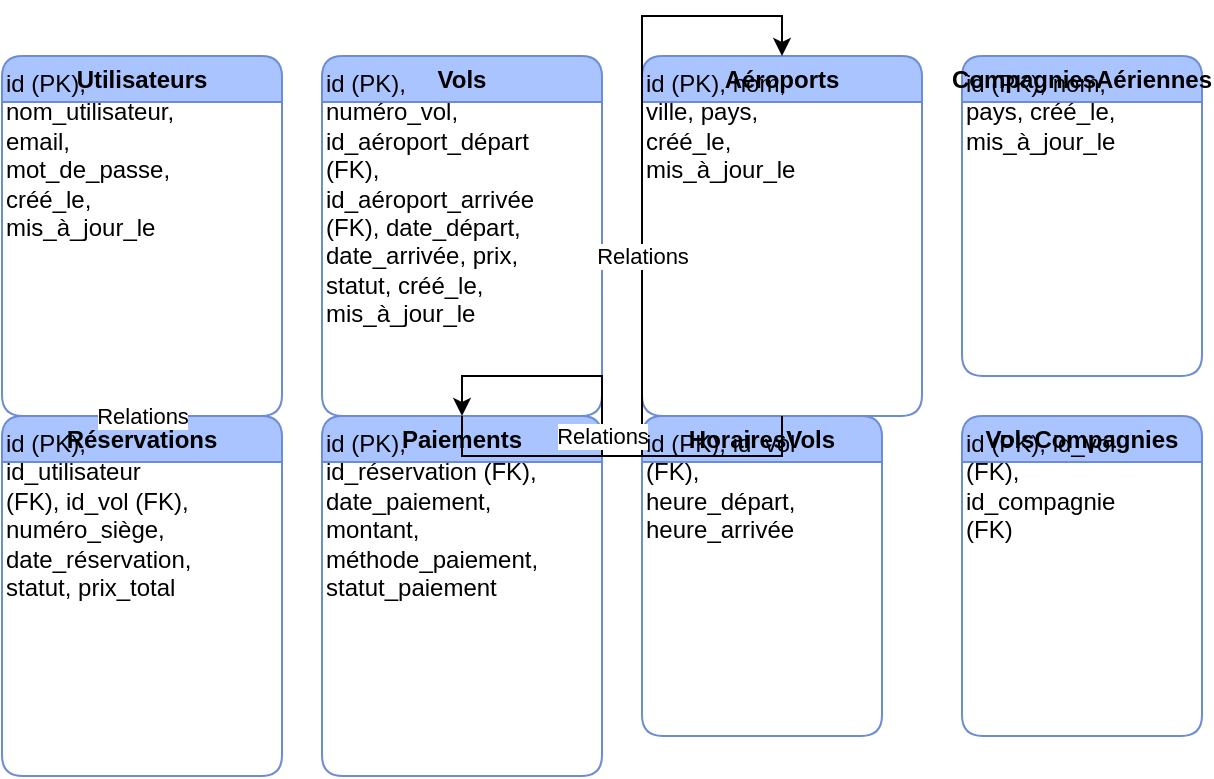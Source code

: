 <mxfile>
    <diagram id="Yz_EynQUVSp3QQwZoXLM" name="Page-1">
        <mxGraphModel dx="1002" dy="563" grid="1" gridSize="10" guides="1" tooltips="1" connect="1" arrows="1" fold="1" page="1" pageScale="1" pageWidth="2336" pageHeight="1654" math="0" shadow="0">
            <root>
                <mxCell id="0"/>
                <mxCell id="1" parent="0"/>
                <mxCell id="2" value="Utilisateurs" style="swimlane;whiteSpace=wrap;html=1;rounded=1;fillColor=#A9C4FF;strokeColor=#6C8CD5;" parent="1" vertex="1" connectable="0">
                    <mxGeometry x="20" y="40" width="140" height="180" as="geometry"/>
                </mxCell>
                <mxCell id="3" value="id (PK), nom_utilisateur, email, mot_de_passe, créé_le, mis_à_jour_le" style="text;html=1;whiteSpace=wrap;rounded=0;fillColor=none;strokeColor=none;" parent="2" vertex="1" connectable="0">
                    <mxGeometry x="0.1" y="0.3" width="0.8" height="0.6" as="geometry"/>
                </mxCell>
                <mxCell id="4" value="Vols" style="swimlane;whiteSpace=wrap;html=1;rounded=1;fillColor=#A9C4FF;strokeColor=#6C8CD5;" parent="1" vertex="1" connectable="0">
                    <mxGeometry x="180" y="40" width="140" height="180" as="geometry"/>
                </mxCell>
                <mxCell id="5" value="id (PK), numéro_vol, id_aéroport_départ (FK), id_aéroport_arrivée (FK), date_départ, date_arrivée, prix, statut, créé_le, mis_à_jour_le" style="text;html=1;whiteSpace=wrap;rounded=0;fillColor=none;strokeColor=none;" parent="4" vertex="1" connectable="0">
                    <mxGeometry x="0.1" y="0.3" width="0.8" height="0.6" as="geometry"/>
                </mxCell>
                <mxCell id="6" value="Aéroports" style="swimlane;whiteSpace=wrap;html=1;rounded=1;fillColor=#A9C4FF;strokeColor=#6C8CD5;" parent="1" vertex="1" connectable="0">
                    <mxGeometry x="340" y="40" width="140" height="180" as="geometry"/>
                </mxCell>
                <mxCell id="7" value="id (PK), nom, ville, pays, créé_le, mis_à_jour_le" style="text;html=1;whiteSpace=wrap;rounded=0;fillColor=none;strokeColor=none;" parent="6" vertex="1" connectable="0">
                    <mxGeometry x="0.1" y="0.3" width="0.8" height="0.6" as="geometry"/>
                </mxCell>
                <mxCell id="8" value="Réservations" style="swimlane;whiteSpace=wrap;html=1;rounded=1;fillColor=#A9C4FF;strokeColor=#6C8CD5;" parent="1" vertex="1" connectable="0">
                    <mxGeometry x="20" y="220" width="140" height="180" as="geometry"/>
                </mxCell>
                <mxCell id="9" value="id (PK), id_utilisateur (FK), id_vol (FK), numéro_siège, date_réservation, statut, prix_total" style="text;html=1;whiteSpace=wrap;rounded=0;fillColor=none;strokeColor=none;" parent="8" vertex="1" connectable="0">
                    <mxGeometry x="0.1" y="0.3" width="0.8" height="0.6" as="geometry"/>
                </mxCell>
                <mxCell id="10" value="Paiements" style="swimlane;whiteSpace=wrap;html=1;rounded=1;fillColor=#A9C4FF;strokeColor=#6C8CD5;" parent="1" vertex="1" connectable="0">
                    <mxGeometry x="180" y="220" width="140" height="180" as="geometry"/>
                </mxCell>
                <mxCell id="11" value="id (PK), id_réservation (FK), date_paiement, montant, méthode_paiement, statut_paiement" style="text;html=1;whiteSpace=wrap;rounded=0;fillColor=none;strokeColor=none;" parent="10" vertex="1" connectable="0">
                    <mxGeometry x="0.1" y="0.3" width="0.8" height="0.6" as="geometry"/>
                </mxCell>
                <mxCell id="12" value="HorairesVols" style="swimlane;whiteSpace=wrap;html=1;rounded=1;fillColor=#A9C4FF;strokeColor=#6C8CD5;" parent="1" vertex="1" connectable="0">
                    <mxGeometry x="340" y="220" width="120" height="160" as="geometry"/>
                </mxCell>
                <mxCell id="13" value="id (PK), id_vol (FK), heure_départ, heure_arrivée" style="text;html=1;whiteSpace=wrap;rounded=0;fillColor=none;strokeColor=none;" parent="12" vertex="1" connectable="0">
                    <mxGeometry x="0.1" y="0.3" width="0.8" height="0.6" as="geometry"/>
                </mxCell>
                <mxCell id="14" value="CompagniesAériennes" style="swimlane;whiteSpace=wrap;html=1;rounded=1;fillColor=#A9C4FF;strokeColor=#6C8CD5;" parent="1" vertex="1" connectable="0">
                    <mxGeometry x="500" y="40" width="120" height="160" as="geometry"/>
                </mxCell>
                <mxCell id="15" value="id (PK), nom, pays, créé_le, mis_à_jour_le" style="text;html=1;whiteSpace=wrap;rounded=0;fillColor=none;strokeColor=none;" parent="14" vertex="1" connectable="0">
                    <mxGeometry x="0.1" y="0.3" width="0.8" height="0.6" as="geometry"/>
                </mxCell>
                <mxCell id="16" value="VolsCompagnies" style="swimlane;whiteSpace=wrap;html=1;rounded=1;fillColor=#A9C4FF;strokeColor=#6C8CD5;" parent="1" vertex="1" connectable="0">
                    <mxGeometry x="500" y="220" width="120" height="160" as="geometry"/>
                </mxCell>
                <mxCell id="17" value="id (PK), id_vol (FK), id_compagnie (FK)" style="text;html=1;whiteSpace=wrap;rounded=0;fillColor=none;strokeColor=none;" parent="16" vertex="1" connectable="0">
                    <mxGeometry x="0.1" y="0.3" width="0.8" height="0.6" as="geometry"/>
                </mxCell>
                <mxCell id="18" value="Relations" style="edgeStyle=orthogonalEdgeStyle;rounded=0;orthogonalLoop=1;jettySize=auto;html=1;exitX=0.5;exitY=1;entryX=0.5;entryY=0" parent="1" source="2" target="8" edge="1">
                    <mxGeometry relative="1" as="geometry"/>
                </mxCell>
                <mxCell id="19" value="Relations" style="edgeStyle=orthogonalEdgeStyle;rounded=0;orthogonalLoop=1;jettySize=auto;html=1;exitX=0.5;exitY=1;entryX=0.5;entryY=0" parent="1" source="4" target="6" edge="1">
                    <mxGeometry relative="1" as="geometry"/>
                </mxCell>
                <mxCell id="20" value="Relations" style="edgeStyle=orthogonalEdgeStyle;rounded=0;orthogonalLoop=1;jettySize=auto;html=1;exitX=0.5;exitY=1;entryX=0.5;entryY=0" parent="1" source="6" target="10" edge="1">
                    <mxGeometry relative="1" as="geometry"/>
                </mxCell>
            </root>
        </mxGraphModel>
    </diagram>
</mxfile>